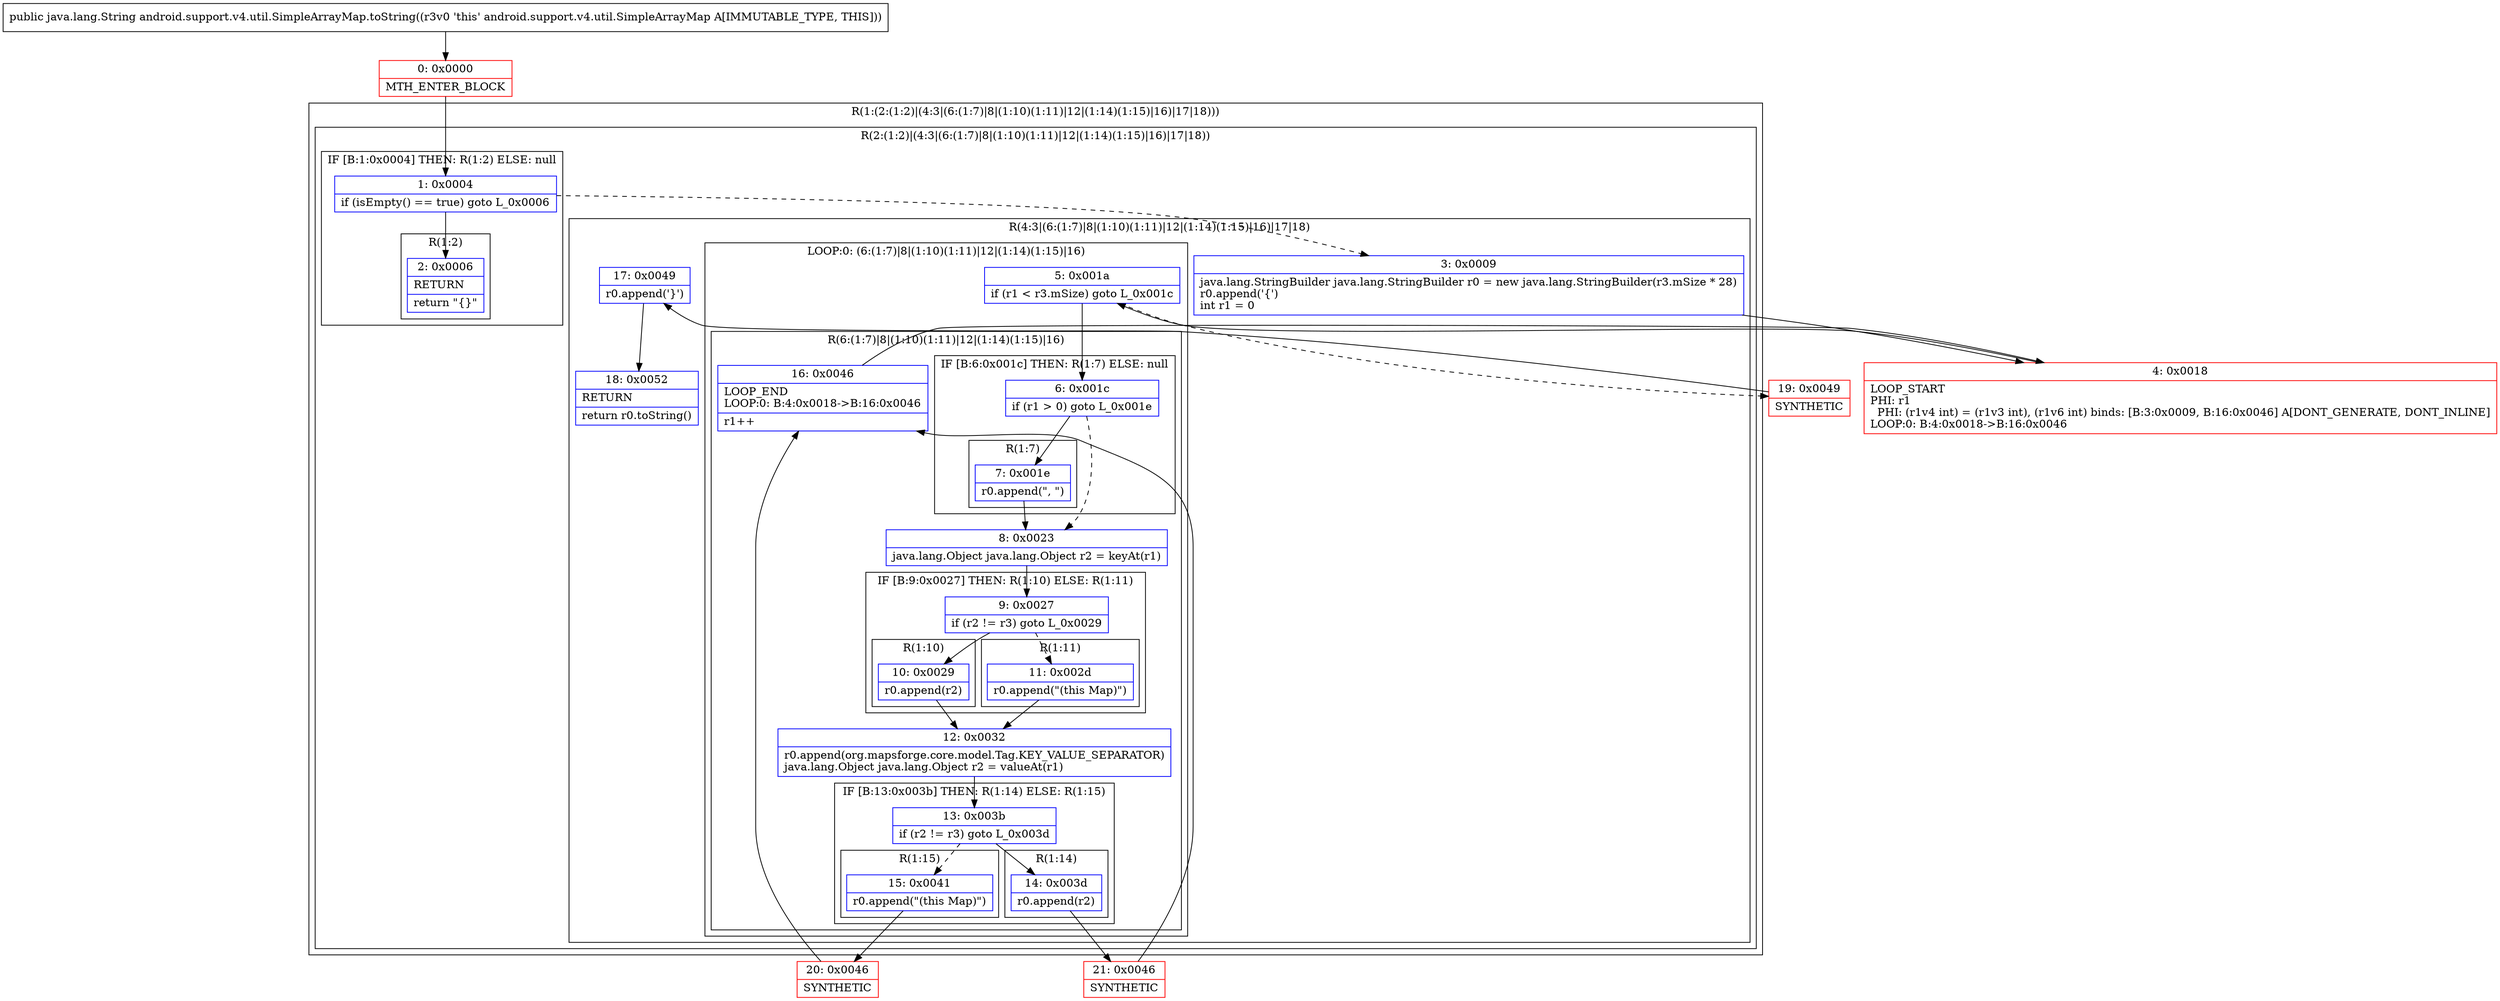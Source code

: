 digraph "CFG forandroid.support.v4.util.SimpleArrayMap.toString()Ljava\/lang\/String;" {
subgraph cluster_Region_478723155 {
label = "R(1:(2:(1:2)|(4:3|(6:(1:7)|8|(1:10)(1:11)|12|(1:14)(1:15)|16)|17|18)))";
node [shape=record,color=blue];
subgraph cluster_Region_1335801970 {
label = "R(2:(1:2)|(4:3|(6:(1:7)|8|(1:10)(1:11)|12|(1:14)(1:15)|16)|17|18))";
node [shape=record,color=blue];
subgraph cluster_IfRegion_831241394 {
label = "IF [B:1:0x0004] THEN: R(1:2) ELSE: null";
node [shape=record,color=blue];
Node_1 [shape=record,label="{1\:\ 0x0004|if (isEmpty() == true) goto L_0x0006\l}"];
subgraph cluster_Region_1206228392 {
label = "R(1:2)";
node [shape=record,color=blue];
Node_2 [shape=record,label="{2\:\ 0x0006|RETURN\l|return \"\{\}\"\l}"];
}
}
subgraph cluster_Region_626331064 {
label = "R(4:3|(6:(1:7)|8|(1:10)(1:11)|12|(1:14)(1:15)|16)|17|18)";
node [shape=record,color=blue];
Node_3 [shape=record,label="{3\:\ 0x0009|java.lang.StringBuilder java.lang.StringBuilder r0 = new java.lang.StringBuilder(r3.mSize * 28)\lr0.append('\{')\lint r1 = 0\l}"];
subgraph cluster_LoopRegion_73862435 {
label = "LOOP:0: (6:(1:7)|8|(1:10)(1:11)|12|(1:14)(1:15)|16)";
node [shape=record,color=blue];
Node_5 [shape=record,label="{5\:\ 0x001a|if (r1 \< r3.mSize) goto L_0x001c\l}"];
subgraph cluster_Region_1033445316 {
label = "R(6:(1:7)|8|(1:10)(1:11)|12|(1:14)(1:15)|16)";
node [shape=record,color=blue];
subgraph cluster_IfRegion_1911903572 {
label = "IF [B:6:0x001c] THEN: R(1:7) ELSE: null";
node [shape=record,color=blue];
Node_6 [shape=record,label="{6\:\ 0x001c|if (r1 \> 0) goto L_0x001e\l}"];
subgraph cluster_Region_1371426539 {
label = "R(1:7)";
node [shape=record,color=blue];
Node_7 [shape=record,label="{7\:\ 0x001e|r0.append(\", \")\l}"];
}
}
Node_8 [shape=record,label="{8\:\ 0x0023|java.lang.Object java.lang.Object r2 = keyAt(r1)\l}"];
subgraph cluster_IfRegion_1899631479 {
label = "IF [B:9:0x0027] THEN: R(1:10) ELSE: R(1:11)";
node [shape=record,color=blue];
Node_9 [shape=record,label="{9\:\ 0x0027|if (r2 != r3) goto L_0x0029\l}"];
subgraph cluster_Region_688691569 {
label = "R(1:10)";
node [shape=record,color=blue];
Node_10 [shape=record,label="{10\:\ 0x0029|r0.append(r2)\l}"];
}
subgraph cluster_Region_816639140 {
label = "R(1:11)";
node [shape=record,color=blue];
Node_11 [shape=record,label="{11\:\ 0x002d|r0.append(\"(this Map)\")\l}"];
}
}
Node_12 [shape=record,label="{12\:\ 0x0032|r0.append(org.mapsforge.core.model.Tag.KEY_VALUE_SEPARATOR)\ljava.lang.Object java.lang.Object r2 = valueAt(r1)\l}"];
subgraph cluster_IfRegion_1783187398 {
label = "IF [B:13:0x003b] THEN: R(1:14) ELSE: R(1:15)";
node [shape=record,color=blue];
Node_13 [shape=record,label="{13\:\ 0x003b|if (r2 != r3) goto L_0x003d\l}"];
subgraph cluster_Region_519292810 {
label = "R(1:14)";
node [shape=record,color=blue];
Node_14 [shape=record,label="{14\:\ 0x003d|r0.append(r2)\l}"];
}
subgraph cluster_Region_1408827956 {
label = "R(1:15)";
node [shape=record,color=blue];
Node_15 [shape=record,label="{15\:\ 0x0041|r0.append(\"(this Map)\")\l}"];
}
}
Node_16 [shape=record,label="{16\:\ 0x0046|LOOP_END\lLOOP:0: B:4:0x0018\-\>B:16:0x0046\l|r1++\l}"];
}
}
Node_17 [shape=record,label="{17\:\ 0x0049|r0.append('\}')\l}"];
Node_18 [shape=record,label="{18\:\ 0x0052|RETURN\l|return r0.toString()\l}"];
}
}
}
Node_0 [shape=record,color=red,label="{0\:\ 0x0000|MTH_ENTER_BLOCK\l}"];
Node_4 [shape=record,color=red,label="{4\:\ 0x0018|LOOP_START\lPHI: r1 \l  PHI: (r1v4 int) = (r1v3 int), (r1v6 int) binds: [B:3:0x0009, B:16:0x0046] A[DONT_GENERATE, DONT_INLINE]\lLOOP:0: B:4:0x0018\-\>B:16:0x0046\l}"];
Node_19 [shape=record,color=red,label="{19\:\ 0x0049|SYNTHETIC\l}"];
Node_20 [shape=record,color=red,label="{20\:\ 0x0046|SYNTHETIC\l}"];
Node_21 [shape=record,color=red,label="{21\:\ 0x0046|SYNTHETIC\l}"];
MethodNode[shape=record,label="{public java.lang.String android.support.v4.util.SimpleArrayMap.toString((r3v0 'this' android.support.v4.util.SimpleArrayMap A[IMMUTABLE_TYPE, THIS])) }"];
MethodNode -> Node_0;
Node_1 -> Node_2;
Node_1 -> Node_3[style=dashed];
Node_3 -> Node_4;
Node_5 -> Node_6;
Node_5 -> Node_19[style=dashed];
Node_6 -> Node_7;
Node_6 -> Node_8[style=dashed];
Node_7 -> Node_8;
Node_8 -> Node_9;
Node_9 -> Node_10;
Node_9 -> Node_11[style=dashed];
Node_10 -> Node_12;
Node_11 -> Node_12;
Node_12 -> Node_13;
Node_13 -> Node_14;
Node_13 -> Node_15[style=dashed];
Node_14 -> Node_21;
Node_15 -> Node_20;
Node_16 -> Node_4;
Node_17 -> Node_18;
Node_0 -> Node_1;
Node_4 -> Node_5;
Node_19 -> Node_17;
Node_20 -> Node_16;
Node_21 -> Node_16;
}

